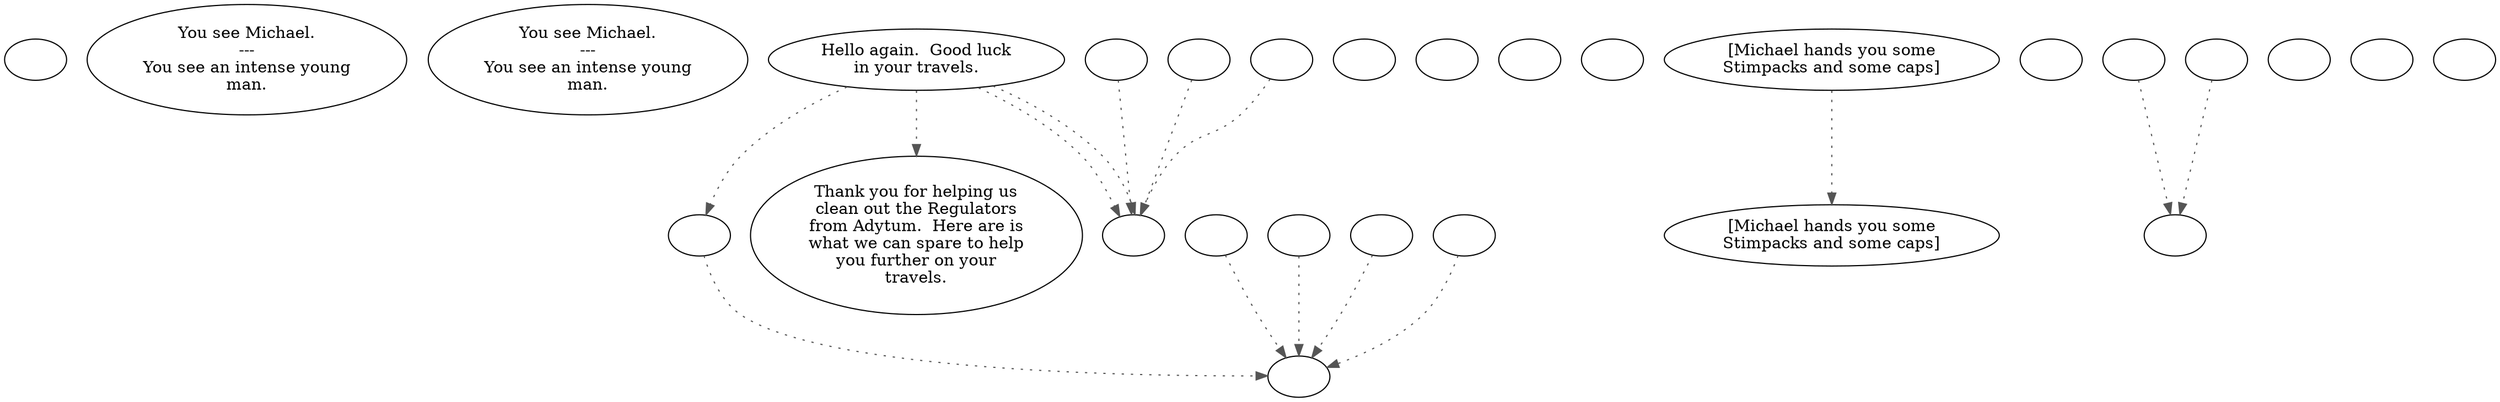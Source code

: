 digraph BYMIKE {
  "Start" [style=filled       fillcolor="#FFFFFF"       color="#000000"]
  "Start" [label=""]
  "look_at_p_proc" [style=filled       fillcolor="#FFFFFF"       color="#000000"]
  "look_at_p_proc" [label="You see Michael.\n---\nYou see an intense young\nman."]
  "description_p_proc" [style=filled       fillcolor="#FFFFFF"       color="#000000"]
  "description_p_proc" [label="You see Michael.\n---\nYou see an intense young\nman."]
  "talk_p_proc" [style=filled       fillcolor="#FFFFFF"       color="#000000"]
  "talk_p_proc" -> "get_reaction" [style=dotted color="#555555"]
  "talk_p_proc" -> "BYMike06" [style=dotted color="#555555"]
  "talk_p_proc" -> "BYMike02" [style=dotted color="#555555"]
  "talk_p_proc" -> "BYMike02" [style=dotted color="#555555"]
  "talk_p_proc" [label="Hello again.  Good luck\nin your travels."]
  "damage_p_proc" [style=filled       fillcolor="#FFFFFF"       color="#000000"]
  "damage_p_proc" [label=""]
  "destroy_p_proc" [style=filled       fillcolor="#FFFFFF"       color="#000000"]
  "destroy_p_proc" [label=""]
  "critter_p_proc" [style=filled       fillcolor="#FFFFFF"       color="#000000"]
  "critter_p_proc" [label=""]
  "pickup_p_proc" [style=filled       fillcolor="#FFFFFF"       color="#000000"]
  "pickup_p_proc" [label=""]
  "BYMike02" [style=filled       fillcolor="#FFFFFF"       color="#000000"]
  "BYMike02" [label=""]
  "BYMike03" [style=filled       fillcolor="#FFFFFF"       color="#000000"]
  "BYMike03" -> "BYMike02" [style=dotted color="#555555"]
  "BYMike03" [label=""]
  "BYMike04" [style=filled       fillcolor="#FFFFFF"       color="#000000"]
  "BYMike04" -> "BYMike02" [style=dotted color="#555555"]
  "BYMike04" [label=""]
  "BYMike05" [style=filled       fillcolor="#FFFFFF"       color="#000000"]
  "BYMike05" -> "BYMike02" [style=dotted color="#555555"]
  "BYMike05" [label=""]
  "BYMike06" [style=filled       fillcolor="#FFFFFF"       color="#000000"]
  "BYMike06" [label="Thank you for helping us\nclean out the Regulators\nfrom Adytum.  Here are is\nwhat we can spare to help\nyou further on your\ntravels."]
  "BYMike07" [style=filled       fillcolor="#FFFFFF"       color="#000000"]
  "BYMike07" -> "BYMike08" [style=dotted color="#555555"]
  "BYMike07" [label="[Michael hands you some\nStimpacks and some caps]"]
  "BYMike08" [style=filled       fillcolor="#FFFFFF"       color="#000000"]
  "BYMike08" [label="[Michael hands you some\nStimpacks and some caps]"]
  "BYMikeEnd" [style=filled       fillcolor="#FFFFFF"       color="#000000"]
  "BYMikeEnd" [label=""]
  "get_reaction" [style=filled       fillcolor="#FFFFFF"       color="#000000"]
  "get_reaction" -> "ReactToLevel" [style=dotted color="#555555"]
  "get_reaction" [label=""]
  "ReactToLevel" [style=filled       fillcolor="#FFFFFF"       color="#000000"]
  "ReactToLevel" [label=""]
  "LevelToReact" [style=filled       fillcolor="#FFFFFF"       color="#000000"]
  "LevelToReact" [label=""]
  "UpReact" [style=filled       fillcolor="#FFFFFF"       color="#000000"]
  "UpReact" -> "ReactToLevel" [style=dotted color="#555555"]
  "UpReact" [label=""]
  "DownReact" [style=filled       fillcolor="#FFFFFF"       color="#000000"]
  "DownReact" -> "ReactToLevel" [style=dotted color="#555555"]
  "DownReact" [label=""]
  "BottomReact" [style=filled       fillcolor="#FFFFFF"       color="#000000"]
  "BottomReact" [label=""]
  "TopReact" [style=filled       fillcolor="#FFFFFF"       color="#000000"]
  "TopReact" [label=""]
  "BigUpReact" [style=filled       fillcolor="#FFFFFF"       color="#000000"]
  "BigUpReact" -> "ReactToLevel" [style=dotted color="#555555"]
  "BigUpReact" [label=""]
  "BigDownReact" [style=filled       fillcolor="#FFFFFF"       color="#000000"]
  "BigDownReact" -> "ReactToLevel" [style=dotted color="#555555"]
  "BigDownReact" [label=""]
  "UpReactLevel" [style=filled       fillcolor="#FFFFFF"       color="#000000"]
  "UpReactLevel" -> "LevelToReact" [style=dotted color="#555555"]
  "UpReactLevel" [label=""]
  "DownReactLevel" [style=filled       fillcolor="#FFFFFF"       color="#000000"]
  "DownReactLevel" -> "LevelToReact" [style=dotted color="#555555"]
  "DownReactLevel" [label=""]
  "Goodbyes" [style=filled       fillcolor="#FFFFFF"       color="#000000"]
  "Goodbyes" [label=""]
}